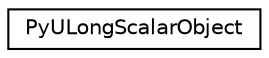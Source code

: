 digraph "Graphical Class Hierarchy"
{
 // LATEX_PDF_SIZE
  edge [fontname="Helvetica",fontsize="10",labelfontname="Helvetica",labelfontsize="10"];
  node [fontname="Helvetica",fontsize="10",shape=record];
  rankdir="LR";
  Node0 [label="PyULongScalarObject",height=0.2,width=0.4,color="black", fillcolor="white", style="filled",URL="$structPyULongScalarObject.html",tooltip=" "];
}
